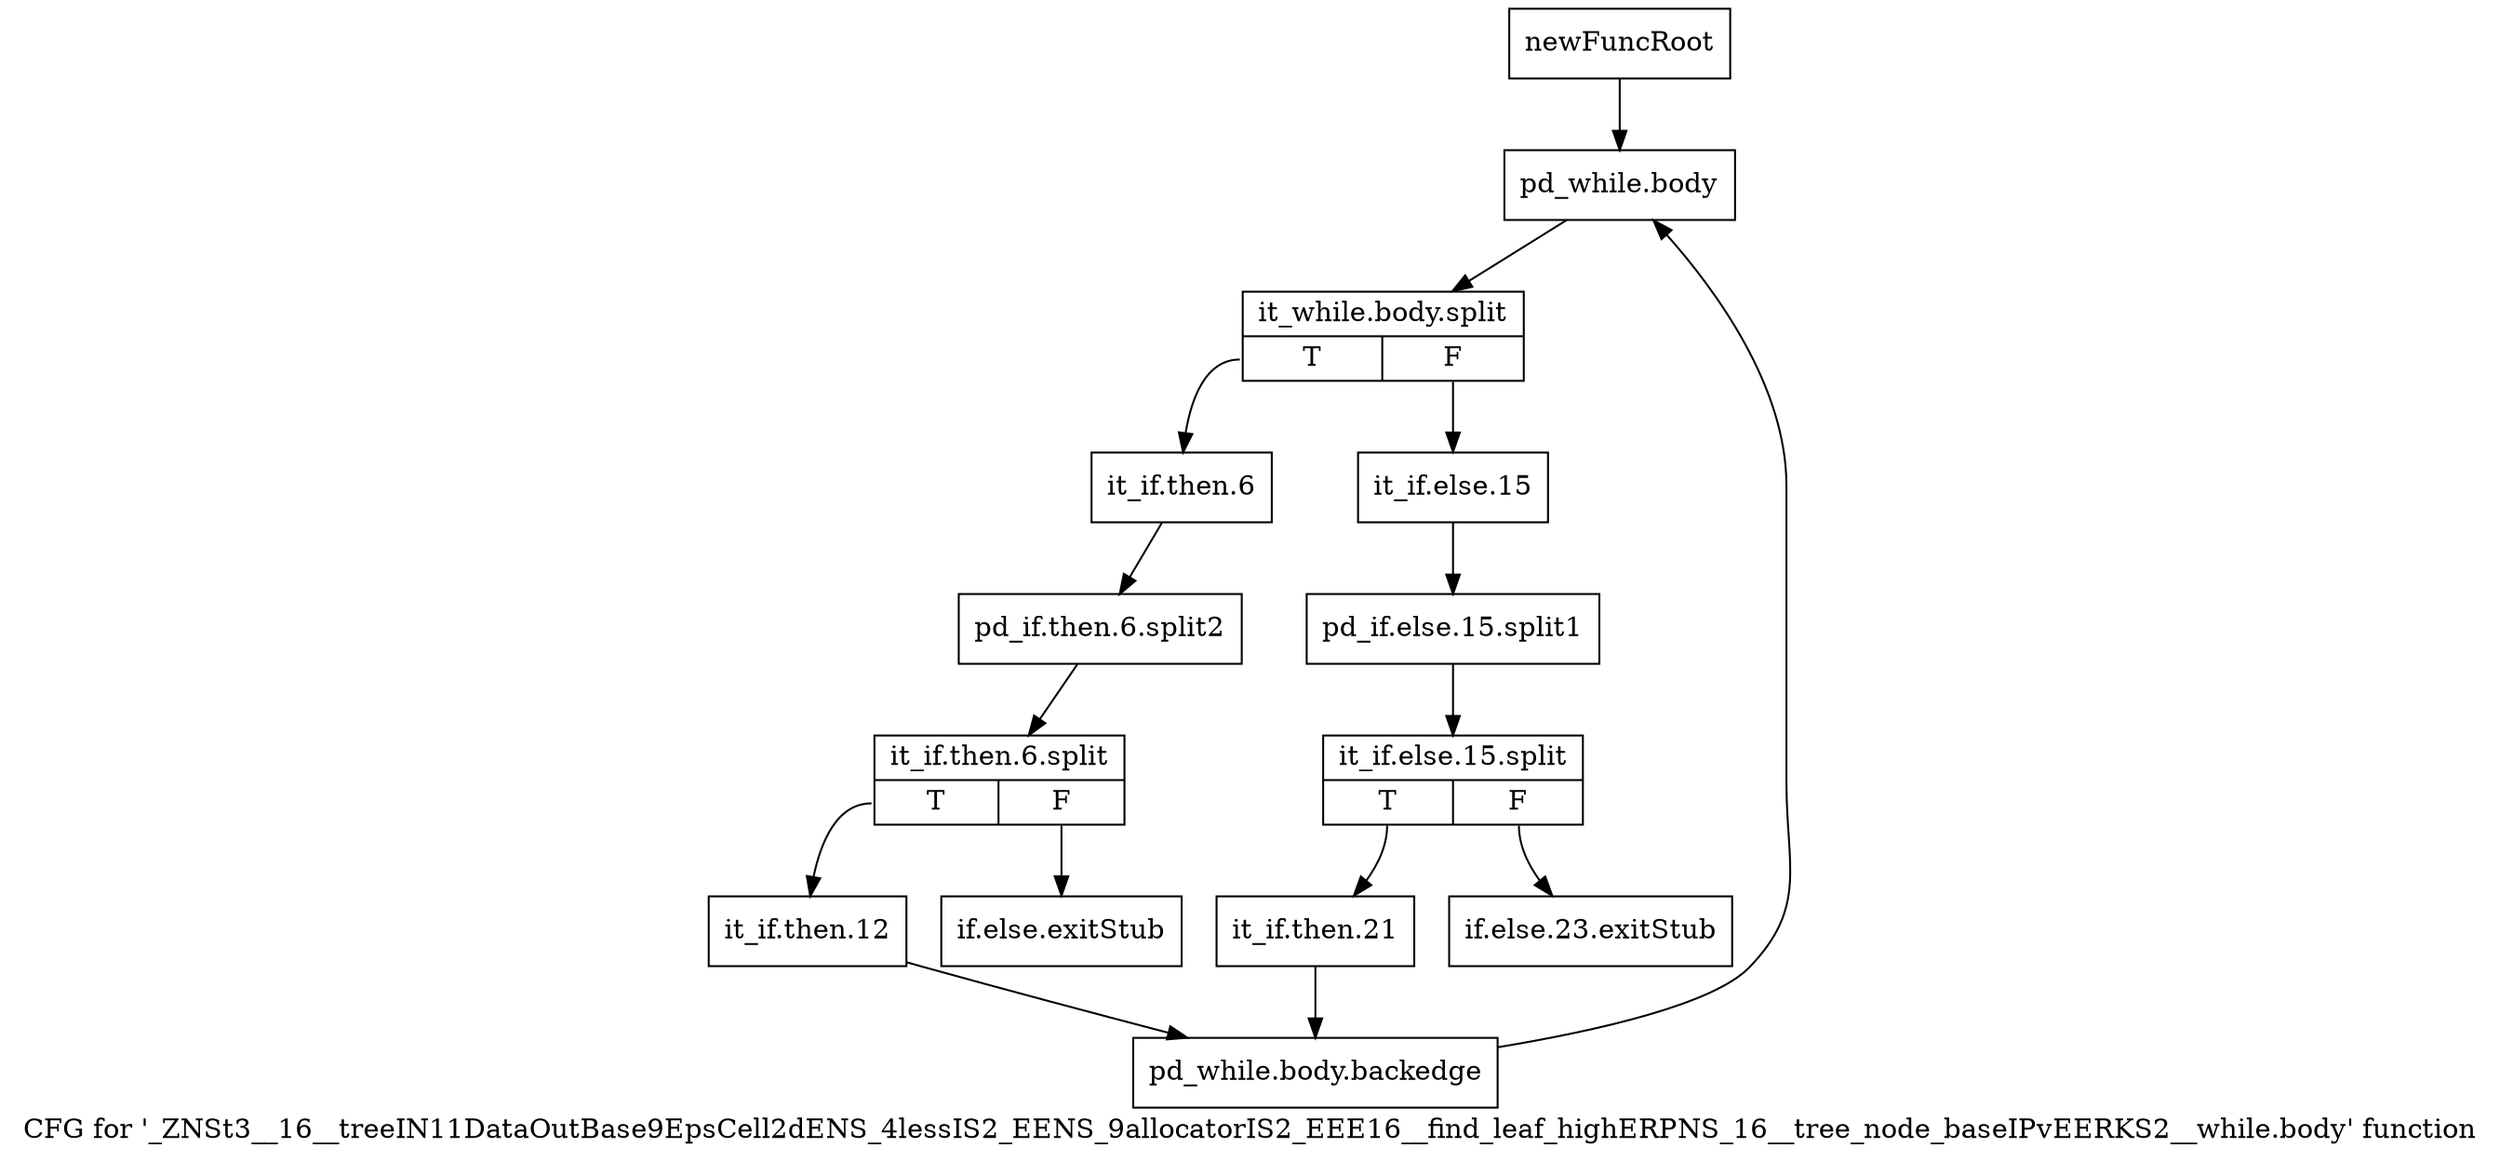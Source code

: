 digraph "CFG for '_ZNSt3__16__treeIN11DataOutBase9EpsCell2dENS_4lessIS2_EENS_9allocatorIS2_EEE16__find_leaf_highERPNS_16__tree_node_baseIPvEERKS2__while.body' function" {
	label="CFG for '_ZNSt3__16__treeIN11DataOutBase9EpsCell2dENS_4lessIS2_EENS_9allocatorIS2_EEE16__find_leaf_highERPNS_16__tree_node_baseIPvEERKS2__while.body' function";

	Node0x8d72b60 [shape=record,label="{newFuncRoot}"];
	Node0x8d72b60 -> Node0x8d72c50;
	Node0x8d72bb0 [shape=record,label="{if.else.23.exitStub}"];
	Node0x8d72c00 [shape=record,label="{if.else.exitStub}"];
	Node0x8d72c50 [shape=record,label="{pd_while.body}"];
	Node0x8d72c50 -> Node0xc3288f0;
	Node0xc3288f0 [shape=record,label="{it_while.body.split|{<s0>T|<s1>F}}"];
	Node0xc3288f0:s0 -> Node0x8d72d40;
	Node0xc3288f0:s1 -> Node0x8d72ca0;
	Node0x8d72ca0 [shape=record,label="{it_if.else.15}"];
	Node0x8d72ca0 -> Node0xc3288a0;
	Node0xc3288a0 [shape=record,label="{pd_if.else.15.split1}"];
	Node0xc3288a0 -> Node0xb771680;
	Node0xb771680 [shape=record,label="{it_if.else.15.split|{<s0>T|<s1>F}}"];
	Node0xb771680:s0 -> Node0x8d72cf0;
	Node0xb771680:s1 -> Node0x8d72bb0;
	Node0x8d72cf0 [shape=record,label="{it_if.then.21}"];
	Node0x8d72cf0 -> Node0x8d72de0;
	Node0x8d72d40 [shape=record,label="{it_if.then.6}"];
	Node0x8d72d40 -> Node0xc349b00;
	Node0xc349b00 [shape=record,label="{pd_if.then.6.split2}"];
	Node0xc349b00 -> Node0xc328940;
	Node0xc328940 [shape=record,label="{it_if.then.6.split|{<s0>T|<s1>F}}"];
	Node0xc328940:s0 -> Node0x8d72d90;
	Node0xc328940:s1 -> Node0x8d72c00;
	Node0x8d72d90 [shape=record,label="{it_if.then.12}"];
	Node0x8d72d90 -> Node0x8d72de0;
	Node0x8d72de0 [shape=record,label="{pd_while.body.backedge}"];
	Node0x8d72de0 -> Node0x8d72c50;
}
